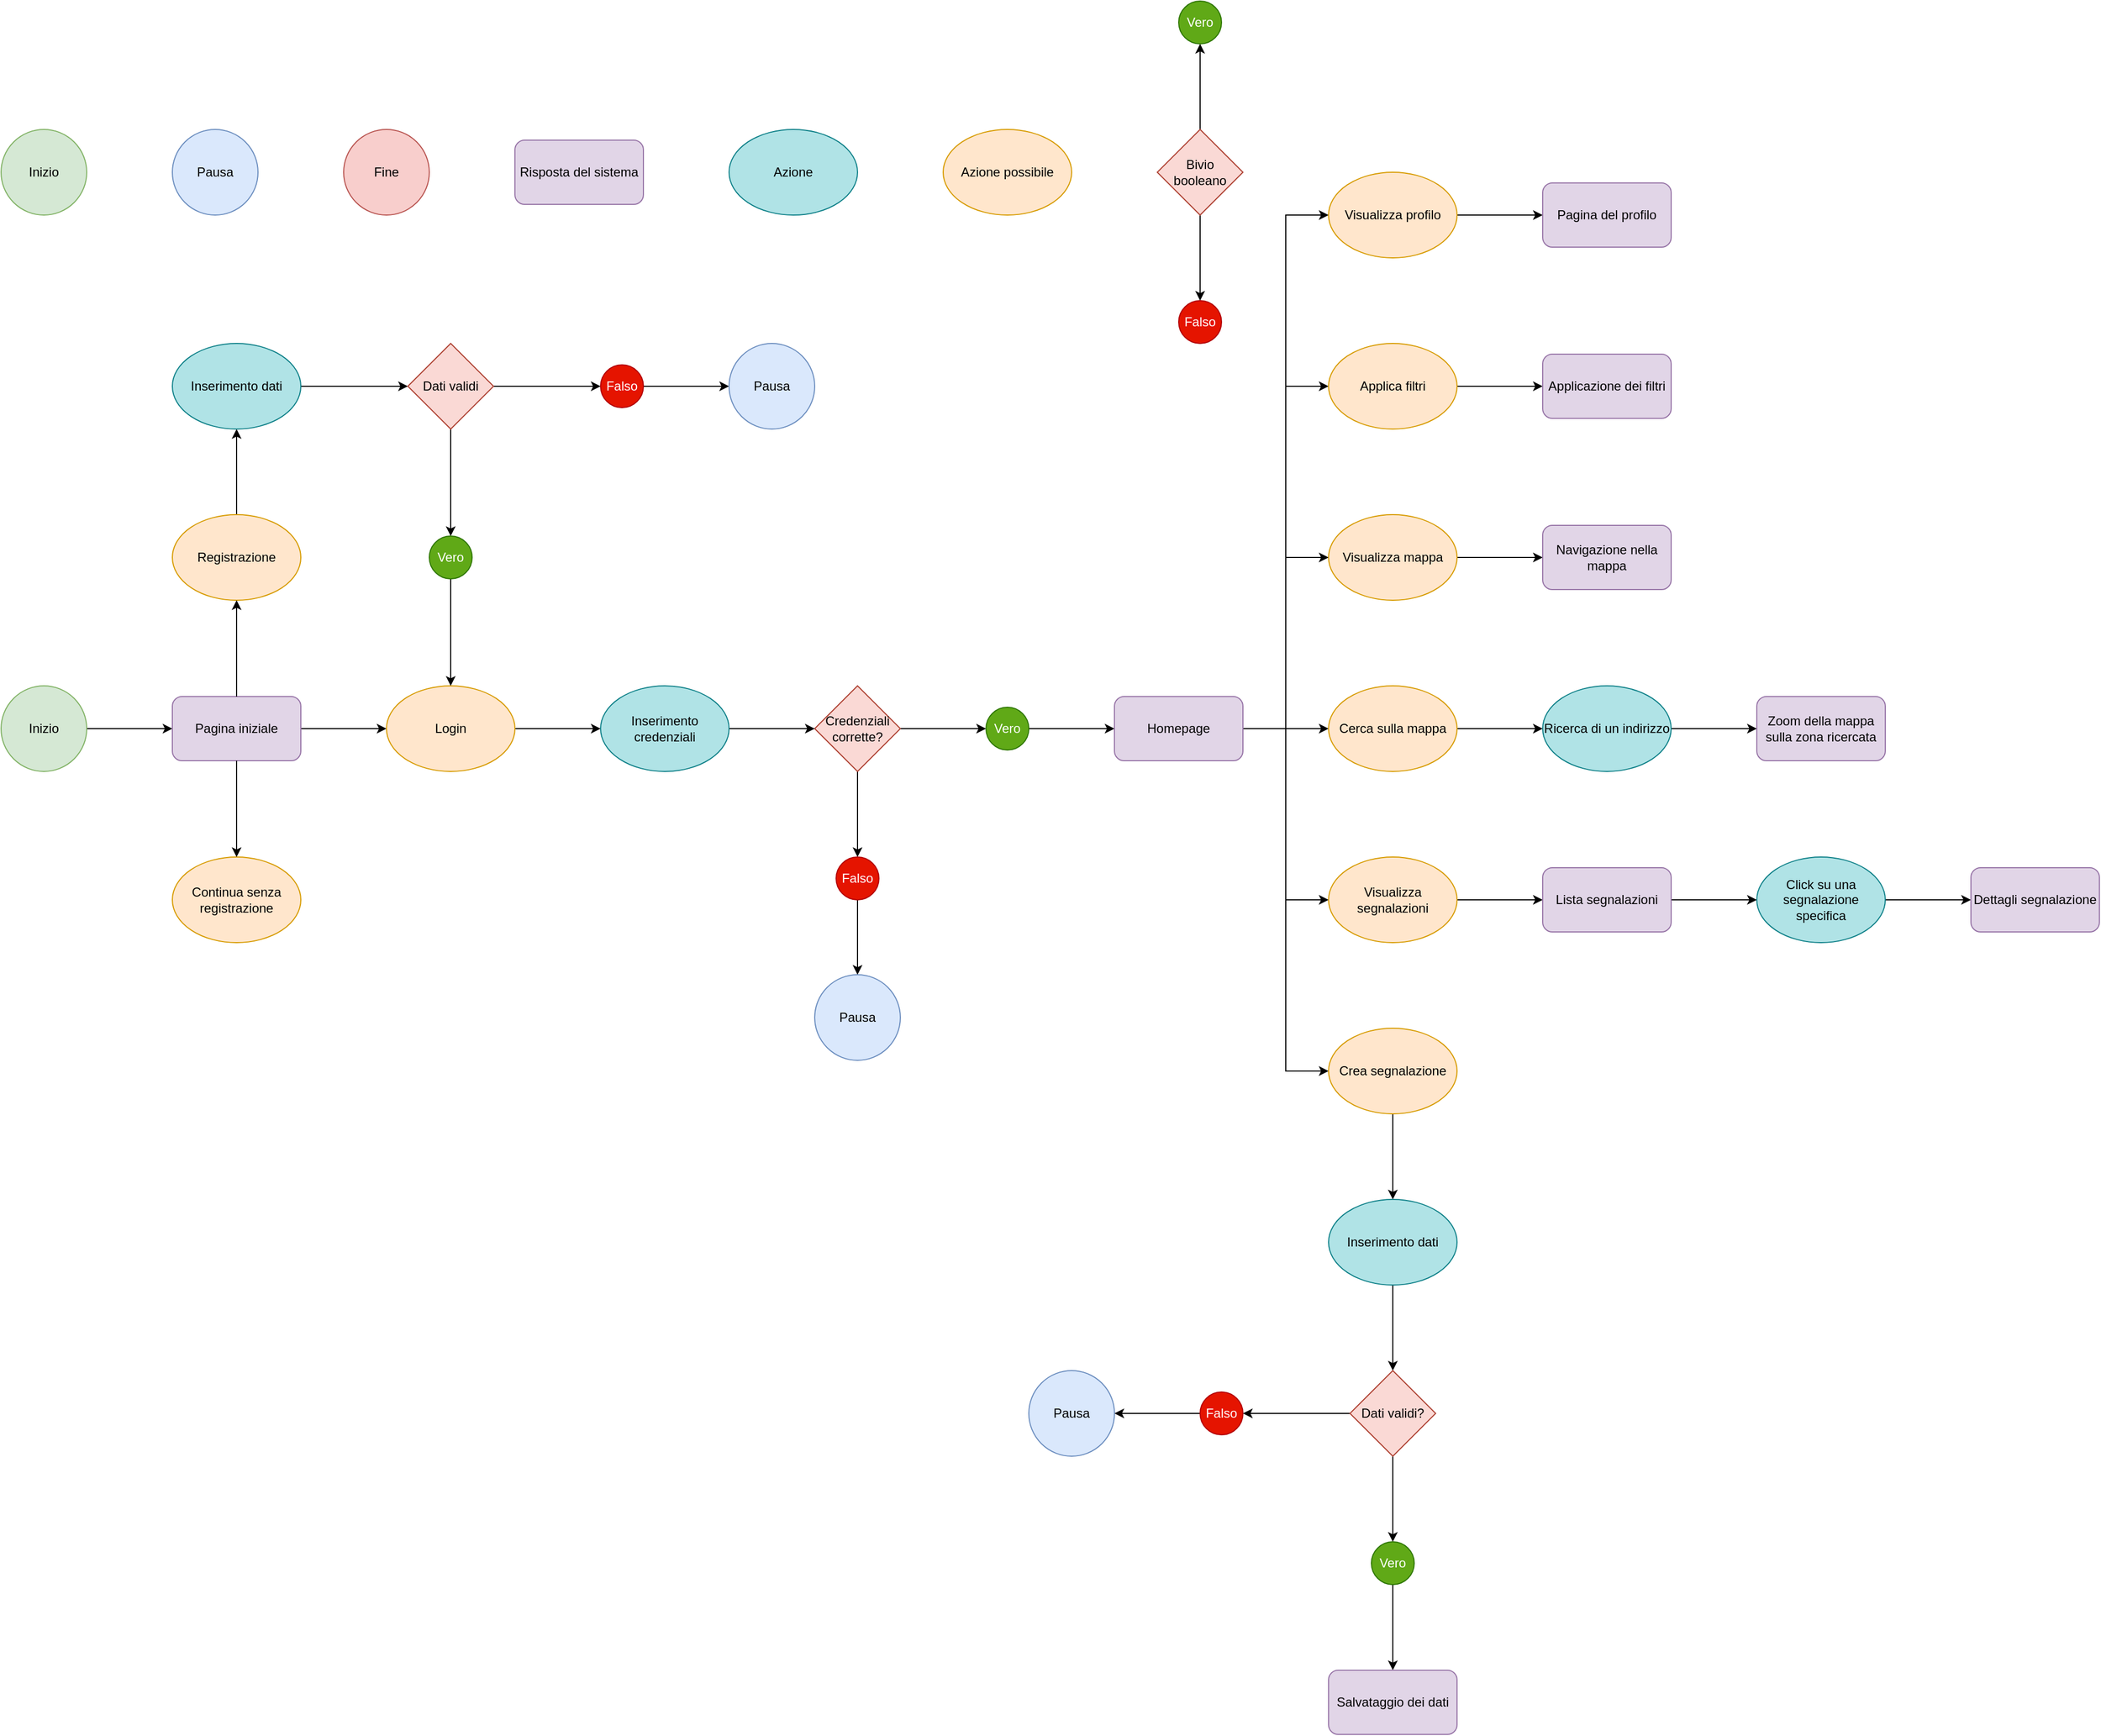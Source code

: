 <mxfile version="26.3.0">
  <diagram name="Pagina-1" id="Z8vDpIf7GxvNt3tFrhUK">
    <mxGraphModel dx="3473" dy="3042" grid="1" gridSize="10" guides="1" tooltips="1" connect="1" arrows="1" fold="1" page="1" pageScale="1" pageWidth="827" pageHeight="1169" math="0" shadow="0">
      <root>
        <mxCell id="0" />
        <mxCell id="1" parent="0" />
        <mxCell id="S9KXy8Z6tak_Gp8dZrwI-6" style="edgeStyle=orthogonalEdgeStyle;rounded=0;orthogonalLoop=1;jettySize=auto;html=1;entryX=0;entryY=0.5;entryDx=0;entryDy=0;exitX=1;exitY=0.5;exitDx=0;exitDy=0;" edge="1" parent="1" source="S9KXy8Z6tak_Gp8dZrwI-1" target="S9KXy8Z6tak_Gp8dZrwI-2">
          <mxGeometry relative="1" as="geometry" />
        </mxCell>
        <mxCell id="S9KXy8Z6tak_Gp8dZrwI-1" value="Inizio" style="ellipse;whiteSpace=wrap;html=1;aspect=fixed;fillColor=#d5e8d4;strokeColor=#82b366;" vertex="1" parent="1">
          <mxGeometry x="360" y="160" width="80" height="80" as="geometry" />
        </mxCell>
        <mxCell id="S9KXy8Z6tak_Gp8dZrwI-10" style="edgeStyle=orthogonalEdgeStyle;rounded=0;orthogonalLoop=1;jettySize=auto;html=1;entryX=0;entryY=0.5;entryDx=0;entryDy=0;exitX=1;exitY=0.5;exitDx=0;exitDy=0;" edge="1" parent="1" source="S9KXy8Z6tak_Gp8dZrwI-2" target="S9KXy8Z6tak_Gp8dZrwI-8">
          <mxGeometry relative="1" as="geometry" />
        </mxCell>
        <mxCell id="S9KXy8Z6tak_Gp8dZrwI-2" value="Pagina iniziale" style="rounded=1;whiteSpace=wrap;html=1;fillColor=#e1d5e7;strokeColor=#9673a6;" vertex="1" parent="1">
          <mxGeometry x="520" y="170" width="120" height="60" as="geometry" />
        </mxCell>
        <mxCell id="S9KXy8Z6tak_Gp8dZrwI-26" style="edgeStyle=orthogonalEdgeStyle;rounded=0;orthogonalLoop=1;jettySize=auto;html=1;exitX=0.5;exitY=0;exitDx=0;exitDy=0;entryX=0.5;entryY=1;entryDx=0;entryDy=0;" edge="1" parent="1" source="S9KXy8Z6tak_Gp8dZrwI-7" target="S9KXy8Z6tak_Gp8dZrwI-25">
          <mxGeometry relative="1" as="geometry" />
        </mxCell>
        <mxCell id="S9KXy8Z6tak_Gp8dZrwI-7" value="Registrazione" style="ellipse;whiteSpace=wrap;html=1;fillColor=#ffe6cc;strokeColor=#d79b00;" vertex="1" parent="1">
          <mxGeometry x="520" width="120" height="80" as="geometry" />
        </mxCell>
        <mxCell id="S9KXy8Z6tak_Gp8dZrwI-14" style="edgeStyle=orthogonalEdgeStyle;rounded=0;orthogonalLoop=1;jettySize=auto;html=1;exitX=1;exitY=0.5;exitDx=0;exitDy=0;entryX=0;entryY=0.5;entryDx=0;entryDy=0;" edge="1" parent="1" source="S9KXy8Z6tak_Gp8dZrwI-8" target="S9KXy8Z6tak_Gp8dZrwI-23">
          <mxGeometry relative="1" as="geometry">
            <mxPoint x="880" y="270" as="targetPoint" />
          </mxGeometry>
        </mxCell>
        <mxCell id="S9KXy8Z6tak_Gp8dZrwI-8" value="Login" style="ellipse;whiteSpace=wrap;html=1;fillColor=#ffe6cc;strokeColor=#d79b00;" vertex="1" parent="1">
          <mxGeometry x="720" y="160" width="120" height="80" as="geometry" />
        </mxCell>
        <mxCell id="S9KXy8Z6tak_Gp8dZrwI-9" value="Continua senza registrazione" style="ellipse;whiteSpace=wrap;html=1;fillColor=#ffe6cc;strokeColor=#d79b00;" vertex="1" parent="1">
          <mxGeometry x="520" y="320" width="120" height="80" as="geometry" />
        </mxCell>
        <mxCell id="S9KXy8Z6tak_Gp8dZrwI-11" value="" style="endArrow=classic;html=1;rounded=0;entryX=0.5;entryY=1;entryDx=0;entryDy=0;exitX=0.5;exitY=0;exitDx=0;exitDy=0;" edge="1" parent="1" source="S9KXy8Z6tak_Gp8dZrwI-2" target="S9KXy8Z6tak_Gp8dZrwI-7">
          <mxGeometry width="50" height="50" relative="1" as="geometry">
            <mxPoint x="580" y="320" as="sourcePoint" />
            <mxPoint x="630" y="270" as="targetPoint" />
            <Array as="points">
              <mxPoint x="580" y="120" />
            </Array>
          </mxGeometry>
        </mxCell>
        <mxCell id="S9KXy8Z6tak_Gp8dZrwI-12" value="" style="endArrow=classic;html=1;rounded=0;entryX=0.5;entryY=0;entryDx=0;entryDy=0;exitX=0.5;exitY=1;exitDx=0;exitDy=0;" edge="1" parent="1" source="S9KXy8Z6tak_Gp8dZrwI-2" target="S9KXy8Z6tak_Gp8dZrwI-9">
          <mxGeometry width="50" height="50" relative="1" as="geometry">
            <mxPoint x="580" y="320" as="sourcePoint" />
            <mxPoint x="630" y="270" as="targetPoint" />
            <Array as="points">
              <mxPoint x="580" y="280" />
            </Array>
          </mxGeometry>
        </mxCell>
        <mxCell id="S9KXy8Z6tak_Gp8dZrwI-16" style="edgeStyle=orthogonalEdgeStyle;rounded=0;orthogonalLoop=1;jettySize=auto;html=1;exitX=1;exitY=0.5;exitDx=0;exitDy=0;entryX=0;entryY=0.5;entryDx=0;entryDy=0;" edge="1" parent="1" source="S9KXy8Z6tak_Gp8dZrwI-13" target="S9KXy8Z6tak_Gp8dZrwI-15">
          <mxGeometry relative="1" as="geometry" />
        </mxCell>
        <mxCell id="S9KXy8Z6tak_Gp8dZrwI-17" style="edgeStyle=orthogonalEdgeStyle;rounded=0;orthogonalLoop=1;jettySize=auto;html=1;exitX=0.5;exitY=1;exitDx=0;exitDy=0;entryX=0.5;entryY=0;entryDx=0;entryDy=0;" edge="1" parent="1" source="S9KXy8Z6tak_Gp8dZrwI-13" target="S9KXy8Z6tak_Gp8dZrwI-18">
          <mxGeometry relative="1" as="geometry">
            <mxPoint x="960" y="320" as="targetPoint" />
          </mxGeometry>
        </mxCell>
        <mxCell id="S9KXy8Z6tak_Gp8dZrwI-13" value="Credenziali corrette?" style="rhombus;whiteSpace=wrap;html=1;fillColor=#fad9d5;strokeColor=#ae4132;" vertex="1" parent="1">
          <mxGeometry x="1120" y="160" width="80" height="80" as="geometry" />
        </mxCell>
        <mxCell id="S9KXy8Z6tak_Gp8dZrwI-22" style="edgeStyle=orthogonalEdgeStyle;rounded=0;orthogonalLoop=1;jettySize=auto;html=1;entryX=0;entryY=0.5;entryDx=0;entryDy=0;exitX=1;exitY=0.5;exitDx=0;exitDy=0;" edge="1" parent="1" source="S9KXy8Z6tak_Gp8dZrwI-15" target="S9KXy8Z6tak_Gp8dZrwI-21">
          <mxGeometry relative="1" as="geometry" />
        </mxCell>
        <mxCell id="S9KXy8Z6tak_Gp8dZrwI-15" value="Vero" style="ellipse;whiteSpace=wrap;html=1;aspect=fixed;fillColor=#60a917;fontColor=#ffffff;strokeColor=#2D7600;" vertex="1" parent="1">
          <mxGeometry x="1280" y="180" width="40" height="40" as="geometry" />
        </mxCell>
        <mxCell id="S9KXy8Z6tak_Gp8dZrwI-20" style="edgeStyle=orthogonalEdgeStyle;rounded=0;orthogonalLoop=1;jettySize=auto;html=1;exitX=0.5;exitY=1;exitDx=0;exitDy=0;entryX=0.5;entryY=0;entryDx=0;entryDy=0;" edge="1" parent="1" source="S9KXy8Z6tak_Gp8dZrwI-18" target="S9KXy8Z6tak_Gp8dZrwI-19">
          <mxGeometry relative="1" as="geometry" />
        </mxCell>
        <mxCell id="S9KXy8Z6tak_Gp8dZrwI-18" value="Falso" style="ellipse;whiteSpace=wrap;html=1;aspect=fixed;fillColor=#e51400;fontColor=#ffffff;strokeColor=#B20000;" vertex="1" parent="1">
          <mxGeometry x="1140" y="320" width="40" height="40" as="geometry" />
        </mxCell>
        <mxCell id="S9KXy8Z6tak_Gp8dZrwI-19" value="Pausa" style="ellipse;whiteSpace=wrap;html=1;aspect=fixed;fillColor=#dae8fc;strokeColor=#6c8ebf;" vertex="1" parent="1">
          <mxGeometry x="1120" y="430" width="80" height="80" as="geometry" />
        </mxCell>
        <mxCell id="S9KXy8Z6tak_Gp8dZrwI-44" style="edgeStyle=orthogonalEdgeStyle;rounded=0;orthogonalLoop=1;jettySize=auto;html=1;entryX=0;entryY=0.5;entryDx=0;entryDy=0;" edge="1" parent="1" source="S9KXy8Z6tak_Gp8dZrwI-21" target="S9KXy8Z6tak_Gp8dZrwI-39">
          <mxGeometry relative="1" as="geometry" />
        </mxCell>
        <mxCell id="S9KXy8Z6tak_Gp8dZrwI-45" style="edgeStyle=orthogonalEdgeStyle;rounded=0;orthogonalLoop=1;jettySize=auto;html=1;exitX=1;exitY=0.5;exitDx=0;exitDy=0;entryX=0;entryY=0.5;entryDx=0;entryDy=0;" edge="1" parent="1" source="S9KXy8Z6tak_Gp8dZrwI-21" target="S9KXy8Z6tak_Gp8dZrwI-38">
          <mxGeometry relative="1" as="geometry" />
        </mxCell>
        <mxCell id="S9KXy8Z6tak_Gp8dZrwI-46" style="edgeStyle=orthogonalEdgeStyle;rounded=0;orthogonalLoop=1;jettySize=auto;html=1;exitX=1;exitY=0.5;exitDx=0;exitDy=0;entryX=0;entryY=0.5;entryDx=0;entryDy=0;" edge="1" parent="1" source="S9KXy8Z6tak_Gp8dZrwI-21" target="S9KXy8Z6tak_Gp8dZrwI-37">
          <mxGeometry relative="1" as="geometry" />
        </mxCell>
        <mxCell id="S9KXy8Z6tak_Gp8dZrwI-47" style="edgeStyle=orthogonalEdgeStyle;rounded=0;orthogonalLoop=1;jettySize=auto;html=1;exitX=1;exitY=0.5;exitDx=0;exitDy=0;entryX=0;entryY=0.5;entryDx=0;entryDy=0;" edge="1" parent="1" source="S9KXy8Z6tak_Gp8dZrwI-21" target="S9KXy8Z6tak_Gp8dZrwI-41">
          <mxGeometry relative="1" as="geometry" />
        </mxCell>
        <mxCell id="S9KXy8Z6tak_Gp8dZrwI-48" style="edgeStyle=orthogonalEdgeStyle;rounded=0;orthogonalLoop=1;jettySize=auto;html=1;exitX=1;exitY=0.5;exitDx=0;exitDy=0;entryX=0;entryY=0.5;entryDx=0;entryDy=0;" edge="1" parent="1" source="S9KXy8Z6tak_Gp8dZrwI-21" target="S9KXy8Z6tak_Gp8dZrwI-40">
          <mxGeometry relative="1" as="geometry" />
        </mxCell>
        <mxCell id="S9KXy8Z6tak_Gp8dZrwI-49" style="edgeStyle=orthogonalEdgeStyle;rounded=0;orthogonalLoop=1;jettySize=auto;html=1;exitX=1;exitY=0.5;exitDx=0;exitDy=0;entryX=0;entryY=0.5;entryDx=0;entryDy=0;" edge="1" parent="1" source="S9KXy8Z6tak_Gp8dZrwI-21" target="S9KXy8Z6tak_Gp8dZrwI-36">
          <mxGeometry relative="1" as="geometry" />
        </mxCell>
        <mxCell id="S9KXy8Z6tak_Gp8dZrwI-21" value="Homepage" style="rounded=1;whiteSpace=wrap;html=1;fillColor=#e1d5e7;strokeColor=#9673a6;" vertex="1" parent="1">
          <mxGeometry x="1400" y="170" width="120" height="60" as="geometry" />
        </mxCell>
        <mxCell id="S9KXy8Z6tak_Gp8dZrwI-24" style="edgeStyle=orthogonalEdgeStyle;rounded=0;orthogonalLoop=1;jettySize=auto;html=1;exitX=1;exitY=0.5;exitDx=0;exitDy=0;entryX=0;entryY=0.5;entryDx=0;entryDy=0;" edge="1" parent="1" source="S9KXy8Z6tak_Gp8dZrwI-23" target="S9KXy8Z6tak_Gp8dZrwI-13">
          <mxGeometry relative="1" as="geometry" />
        </mxCell>
        <mxCell id="S9KXy8Z6tak_Gp8dZrwI-23" value="Inserimento credenziali" style="ellipse;whiteSpace=wrap;html=1;fillColor=#b0e3e6;strokeColor=#0e8088;" vertex="1" parent="1">
          <mxGeometry x="920" y="160" width="120" height="80" as="geometry" />
        </mxCell>
        <mxCell id="S9KXy8Z6tak_Gp8dZrwI-28" style="edgeStyle=orthogonalEdgeStyle;rounded=0;orthogonalLoop=1;jettySize=auto;html=1;exitX=1;exitY=0.5;exitDx=0;exitDy=0;entryX=0;entryY=0.5;entryDx=0;entryDy=0;" edge="1" parent="1" source="S9KXy8Z6tak_Gp8dZrwI-25" target="S9KXy8Z6tak_Gp8dZrwI-27">
          <mxGeometry relative="1" as="geometry" />
        </mxCell>
        <mxCell id="S9KXy8Z6tak_Gp8dZrwI-25" value="Inserimento dati" style="ellipse;whiteSpace=wrap;html=1;fillColor=#b0e3e6;strokeColor=#0e8088;" vertex="1" parent="1">
          <mxGeometry x="520" y="-160" width="120" height="80" as="geometry" />
        </mxCell>
        <mxCell id="S9KXy8Z6tak_Gp8dZrwI-30" style="edgeStyle=orthogonalEdgeStyle;rounded=0;orthogonalLoop=1;jettySize=auto;html=1;exitX=1;exitY=0.5;exitDx=0;exitDy=0;entryX=0;entryY=0.5;entryDx=0;entryDy=0;" edge="1" parent="1" source="S9KXy8Z6tak_Gp8dZrwI-27" target="S9KXy8Z6tak_Gp8dZrwI-29">
          <mxGeometry relative="1" as="geometry" />
        </mxCell>
        <mxCell id="S9KXy8Z6tak_Gp8dZrwI-34" style="edgeStyle=orthogonalEdgeStyle;rounded=0;orthogonalLoop=1;jettySize=auto;html=1;exitX=0.5;exitY=1;exitDx=0;exitDy=0;entryX=0.5;entryY=0;entryDx=0;entryDy=0;" edge="1" parent="1" source="S9KXy8Z6tak_Gp8dZrwI-27" target="S9KXy8Z6tak_Gp8dZrwI-33">
          <mxGeometry relative="1" as="geometry" />
        </mxCell>
        <mxCell id="S9KXy8Z6tak_Gp8dZrwI-27" value="Dati validi" style="rhombus;whiteSpace=wrap;html=1;fillColor=#fad9d5;strokeColor=#ae4132;" vertex="1" parent="1">
          <mxGeometry x="740" y="-160" width="80" height="80" as="geometry" />
        </mxCell>
        <mxCell id="S9KXy8Z6tak_Gp8dZrwI-32" style="edgeStyle=orthogonalEdgeStyle;rounded=0;orthogonalLoop=1;jettySize=auto;html=1;entryX=0;entryY=0.5;entryDx=0;entryDy=0;exitX=1;exitY=0.5;exitDx=0;exitDy=0;" edge="1" parent="1" source="S9KXy8Z6tak_Gp8dZrwI-29" target="S9KXy8Z6tak_Gp8dZrwI-31">
          <mxGeometry relative="1" as="geometry" />
        </mxCell>
        <mxCell id="S9KXy8Z6tak_Gp8dZrwI-29" value="Falso" style="ellipse;whiteSpace=wrap;html=1;aspect=fixed;fillColor=#e51400;fontColor=#ffffff;strokeColor=#B20000;" vertex="1" parent="1">
          <mxGeometry x="920" y="-140" width="40" height="40" as="geometry" />
        </mxCell>
        <mxCell id="S9KXy8Z6tak_Gp8dZrwI-31" value="Pausa" style="ellipse;whiteSpace=wrap;html=1;aspect=fixed;fillColor=#dae8fc;strokeColor=#6c8ebf;" vertex="1" parent="1">
          <mxGeometry x="1040" y="-160" width="80" height="80" as="geometry" />
        </mxCell>
        <mxCell id="S9KXy8Z6tak_Gp8dZrwI-35" style="edgeStyle=orthogonalEdgeStyle;rounded=0;orthogonalLoop=1;jettySize=auto;html=1;exitX=0.5;exitY=1;exitDx=0;exitDy=0;entryX=0.5;entryY=0;entryDx=0;entryDy=0;" edge="1" parent="1" source="S9KXy8Z6tak_Gp8dZrwI-33" target="S9KXy8Z6tak_Gp8dZrwI-8">
          <mxGeometry relative="1" as="geometry" />
        </mxCell>
        <mxCell id="S9KXy8Z6tak_Gp8dZrwI-33" value="Vero" style="ellipse;whiteSpace=wrap;html=1;aspect=fixed;fillColor=#60a917;fontColor=#ffffff;strokeColor=#2D7600;" vertex="1" parent="1">
          <mxGeometry x="760" y="20" width="40" height="40" as="geometry" />
        </mxCell>
        <mxCell id="S9KXy8Z6tak_Gp8dZrwI-53" style="edgeStyle=orthogonalEdgeStyle;rounded=0;orthogonalLoop=1;jettySize=auto;html=1;exitX=0.5;exitY=1;exitDx=0;exitDy=0;entryX=0.5;entryY=0;entryDx=0;entryDy=0;" edge="1" parent="1" source="S9KXy8Z6tak_Gp8dZrwI-36" target="S9KXy8Z6tak_Gp8dZrwI-52">
          <mxGeometry relative="1" as="geometry" />
        </mxCell>
        <mxCell id="S9KXy8Z6tak_Gp8dZrwI-36" value="Crea segnalazione" style="ellipse;whiteSpace=wrap;html=1;fillColor=#ffe6cc;strokeColor=#d79b00;" vertex="1" parent="1">
          <mxGeometry x="1600" y="480" width="120" height="80" as="geometry" />
        </mxCell>
        <mxCell id="S9KXy8Z6tak_Gp8dZrwI-51" style="edgeStyle=orthogonalEdgeStyle;rounded=0;orthogonalLoop=1;jettySize=auto;html=1;exitX=1;exitY=0.5;exitDx=0;exitDy=0;entryX=0;entryY=0.5;entryDx=0;entryDy=0;" edge="1" parent="1" source="S9KXy8Z6tak_Gp8dZrwI-37" target="S9KXy8Z6tak_Gp8dZrwI-50">
          <mxGeometry relative="1" as="geometry" />
        </mxCell>
        <mxCell id="S9KXy8Z6tak_Gp8dZrwI-37" value="Visualizza mappa" style="ellipse;whiteSpace=wrap;html=1;fillColor=#ffe6cc;strokeColor=#d79b00;" vertex="1" parent="1">
          <mxGeometry x="1600" width="120" height="80" as="geometry" />
        </mxCell>
        <mxCell id="S9KXy8Z6tak_Gp8dZrwI-82" style="edgeStyle=orthogonalEdgeStyle;rounded=0;orthogonalLoop=1;jettySize=auto;html=1;exitX=1;exitY=0.5;exitDx=0;exitDy=0;entryX=0;entryY=0.5;entryDx=0;entryDy=0;" edge="1" parent="1" source="S9KXy8Z6tak_Gp8dZrwI-38" target="S9KXy8Z6tak_Gp8dZrwI-81">
          <mxGeometry relative="1" as="geometry" />
        </mxCell>
        <mxCell id="S9KXy8Z6tak_Gp8dZrwI-38" value="Visualizza profilo" style="ellipse;whiteSpace=wrap;html=1;fillColor=#ffe6cc;strokeColor=#d79b00;" vertex="1" parent="1">
          <mxGeometry x="1600" y="-320" width="120" height="80" as="geometry" />
        </mxCell>
        <mxCell id="S9KXy8Z6tak_Gp8dZrwI-43" style="edgeStyle=orthogonalEdgeStyle;rounded=0;orthogonalLoop=1;jettySize=auto;html=1;exitX=1;exitY=0.5;exitDx=0;exitDy=0;entryX=0;entryY=0.5;entryDx=0;entryDy=0;" edge="1" parent="1" source="S9KXy8Z6tak_Gp8dZrwI-39" target="S9KXy8Z6tak_Gp8dZrwI-42">
          <mxGeometry relative="1" as="geometry" />
        </mxCell>
        <mxCell id="S9KXy8Z6tak_Gp8dZrwI-39" value="Applica filtri" style="ellipse;whiteSpace=wrap;html=1;fillColor=#ffe6cc;strokeColor=#d79b00;" vertex="1" parent="1">
          <mxGeometry x="1600" y="-160" width="120" height="80" as="geometry" />
        </mxCell>
        <mxCell id="S9KXy8Z6tak_Gp8dZrwI-65" style="edgeStyle=orthogonalEdgeStyle;rounded=0;orthogonalLoop=1;jettySize=auto;html=1;exitX=1;exitY=0.5;exitDx=0;exitDy=0;entryX=0;entryY=0.5;entryDx=0;entryDy=0;" edge="1" parent="1" source="S9KXy8Z6tak_Gp8dZrwI-40" target="S9KXy8Z6tak_Gp8dZrwI-64">
          <mxGeometry relative="1" as="geometry" />
        </mxCell>
        <mxCell id="S9KXy8Z6tak_Gp8dZrwI-40" value="Visualizza segnalazioni" style="ellipse;whiteSpace=wrap;html=1;fillColor=#ffe6cc;strokeColor=#d79b00;" vertex="1" parent="1">
          <mxGeometry x="1600" y="320" width="120" height="80" as="geometry" />
        </mxCell>
        <mxCell id="S9KXy8Z6tak_Gp8dZrwI-84" style="edgeStyle=orthogonalEdgeStyle;rounded=0;orthogonalLoop=1;jettySize=auto;html=1;exitX=1;exitY=0.5;exitDx=0;exitDy=0;entryX=0;entryY=0.5;entryDx=0;entryDy=0;" edge="1" parent="1" source="S9KXy8Z6tak_Gp8dZrwI-41" target="S9KXy8Z6tak_Gp8dZrwI-83">
          <mxGeometry relative="1" as="geometry" />
        </mxCell>
        <mxCell id="S9KXy8Z6tak_Gp8dZrwI-41" value="Cerca sulla mappa" style="ellipse;whiteSpace=wrap;html=1;fillColor=#ffe6cc;strokeColor=#d79b00;" vertex="1" parent="1">
          <mxGeometry x="1600" y="160" width="120" height="80" as="geometry" />
        </mxCell>
        <mxCell id="S9KXy8Z6tak_Gp8dZrwI-42" value="Applicazione dei filtri" style="rounded=1;whiteSpace=wrap;html=1;fillColor=#e1d5e7;strokeColor=#9673a6;" vertex="1" parent="1">
          <mxGeometry x="1800" y="-150" width="120" height="60" as="geometry" />
        </mxCell>
        <mxCell id="S9KXy8Z6tak_Gp8dZrwI-50" value="Navigazione nella mappa" style="rounded=1;whiteSpace=wrap;html=1;fillColor=#e1d5e7;strokeColor=#9673a6;" vertex="1" parent="1">
          <mxGeometry x="1800" y="10" width="120" height="60" as="geometry" />
        </mxCell>
        <mxCell id="S9KXy8Z6tak_Gp8dZrwI-55" style="edgeStyle=orthogonalEdgeStyle;rounded=0;orthogonalLoop=1;jettySize=auto;html=1;exitX=0.5;exitY=1;exitDx=0;exitDy=0;entryX=0.5;entryY=0;entryDx=0;entryDy=0;" edge="1" parent="1" source="S9KXy8Z6tak_Gp8dZrwI-52" target="S9KXy8Z6tak_Gp8dZrwI-54">
          <mxGeometry relative="1" as="geometry" />
        </mxCell>
        <mxCell id="S9KXy8Z6tak_Gp8dZrwI-52" value="Inserimento dati" style="ellipse;whiteSpace=wrap;html=1;fillColor=#b0e3e6;strokeColor=#0e8088;" vertex="1" parent="1">
          <mxGeometry x="1600" y="640" width="120" height="80" as="geometry" />
        </mxCell>
        <mxCell id="S9KXy8Z6tak_Gp8dZrwI-57" style="edgeStyle=orthogonalEdgeStyle;rounded=0;orthogonalLoop=1;jettySize=auto;html=1;exitX=0.5;exitY=1;exitDx=0;exitDy=0;entryX=0.5;entryY=0;entryDx=0;entryDy=0;" edge="1" parent="1" source="S9KXy8Z6tak_Gp8dZrwI-54" target="S9KXy8Z6tak_Gp8dZrwI-56">
          <mxGeometry relative="1" as="geometry" />
        </mxCell>
        <mxCell id="S9KXy8Z6tak_Gp8dZrwI-60" style="edgeStyle=orthogonalEdgeStyle;rounded=0;orthogonalLoop=1;jettySize=auto;html=1;exitX=0;exitY=0.5;exitDx=0;exitDy=0;entryX=1;entryY=0.5;entryDx=0;entryDy=0;" edge="1" parent="1" source="S9KXy8Z6tak_Gp8dZrwI-54" target="S9KXy8Z6tak_Gp8dZrwI-58">
          <mxGeometry relative="1" as="geometry" />
        </mxCell>
        <mxCell id="S9KXy8Z6tak_Gp8dZrwI-54" value="Dati validi?" style="rhombus;whiteSpace=wrap;html=1;fillColor=#fad9d5;strokeColor=#ae4132;" vertex="1" parent="1">
          <mxGeometry x="1620" y="800" width="80" height="80" as="geometry" />
        </mxCell>
        <mxCell id="S9KXy8Z6tak_Gp8dZrwI-63" style="edgeStyle=orthogonalEdgeStyle;rounded=0;orthogonalLoop=1;jettySize=auto;html=1;exitX=0.5;exitY=1;exitDx=0;exitDy=0;entryX=0.5;entryY=0;entryDx=0;entryDy=0;" edge="1" parent="1" source="S9KXy8Z6tak_Gp8dZrwI-56" target="S9KXy8Z6tak_Gp8dZrwI-62">
          <mxGeometry relative="1" as="geometry" />
        </mxCell>
        <mxCell id="S9KXy8Z6tak_Gp8dZrwI-56" value="Vero" style="ellipse;whiteSpace=wrap;html=1;aspect=fixed;fillColor=#60a917;fontColor=#ffffff;strokeColor=#2D7600;" vertex="1" parent="1">
          <mxGeometry x="1640" y="960" width="40" height="40" as="geometry" />
        </mxCell>
        <mxCell id="S9KXy8Z6tak_Gp8dZrwI-61" style="edgeStyle=orthogonalEdgeStyle;rounded=0;orthogonalLoop=1;jettySize=auto;html=1;entryX=1;entryY=0.5;entryDx=0;entryDy=0;" edge="1" parent="1" source="S9KXy8Z6tak_Gp8dZrwI-58" target="S9KXy8Z6tak_Gp8dZrwI-59">
          <mxGeometry relative="1" as="geometry" />
        </mxCell>
        <mxCell id="S9KXy8Z6tak_Gp8dZrwI-58" value="Falso" style="ellipse;whiteSpace=wrap;html=1;aspect=fixed;fillColor=#e51400;fontColor=#ffffff;strokeColor=#B20000;" vertex="1" parent="1">
          <mxGeometry x="1480" y="820" width="40" height="40" as="geometry" />
        </mxCell>
        <mxCell id="S9KXy8Z6tak_Gp8dZrwI-59" value="Pausa" style="ellipse;whiteSpace=wrap;html=1;aspect=fixed;fillColor=#dae8fc;strokeColor=#6c8ebf;" vertex="1" parent="1">
          <mxGeometry x="1320" y="800" width="80" height="80" as="geometry" />
        </mxCell>
        <mxCell id="S9KXy8Z6tak_Gp8dZrwI-62" value="Salvataggio dei dati" style="rounded=1;whiteSpace=wrap;html=1;fillColor=#e1d5e7;strokeColor=#9673a6;" vertex="1" parent="1">
          <mxGeometry x="1600" y="1080" width="120" height="60" as="geometry" />
        </mxCell>
        <mxCell id="S9KXy8Z6tak_Gp8dZrwI-67" style="edgeStyle=orthogonalEdgeStyle;rounded=0;orthogonalLoop=1;jettySize=auto;html=1;entryX=0;entryY=0.5;entryDx=0;entryDy=0;" edge="1" parent="1" source="S9KXy8Z6tak_Gp8dZrwI-64" target="S9KXy8Z6tak_Gp8dZrwI-66">
          <mxGeometry relative="1" as="geometry" />
        </mxCell>
        <mxCell id="S9KXy8Z6tak_Gp8dZrwI-64" value="Lista segnalazioni" style="rounded=1;whiteSpace=wrap;html=1;fillColor=#e1d5e7;strokeColor=#9673a6;" vertex="1" parent="1">
          <mxGeometry x="1800" y="330" width="120" height="60" as="geometry" />
        </mxCell>
        <mxCell id="S9KXy8Z6tak_Gp8dZrwI-69" style="edgeStyle=orthogonalEdgeStyle;rounded=0;orthogonalLoop=1;jettySize=auto;html=1;exitX=1;exitY=0.5;exitDx=0;exitDy=0;entryX=0;entryY=0.5;entryDx=0;entryDy=0;" edge="1" parent="1" source="S9KXy8Z6tak_Gp8dZrwI-66" target="S9KXy8Z6tak_Gp8dZrwI-68">
          <mxGeometry relative="1" as="geometry" />
        </mxCell>
        <mxCell id="S9KXy8Z6tak_Gp8dZrwI-66" value="Click su una segnalazione specifica" style="ellipse;whiteSpace=wrap;html=1;fillColor=#b0e3e6;strokeColor=#0e8088;" vertex="1" parent="1">
          <mxGeometry x="2000" y="320" width="120" height="80" as="geometry" />
        </mxCell>
        <mxCell id="S9KXy8Z6tak_Gp8dZrwI-68" value="Dettagli segnalazione" style="rounded=1;whiteSpace=wrap;html=1;fillColor=#e1d5e7;strokeColor=#9673a6;" vertex="1" parent="1">
          <mxGeometry x="2200" y="330" width="120" height="60" as="geometry" />
        </mxCell>
        <mxCell id="S9KXy8Z6tak_Gp8dZrwI-70" value="Inizio" style="ellipse;whiteSpace=wrap;html=1;aspect=fixed;fillColor=#d5e8d4;strokeColor=#82b366;" vertex="1" parent="1">
          <mxGeometry x="360" y="-360" width="80" height="80" as="geometry" />
        </mxCell>
        <mxCell id="S9KXy8Z6tak_Gp8dZrwI-71" value="Pausa" style="ellipse;whiteSpace=wrap;html=1;aspect=fixed;fillColor=#dae8fc;strokeColor=#6c8ebf;" vertex="1" parent="1">
          <mxGeometry x="520" y="-360" width="80" height="80" as="geometry" />
        </mxCell>
        <mxCell id="S9KXy8Z6tak_Gp8dZrwI-72" value="Fine" style="ellipse;whiteSpace=wrap;html=1;aspect=fixed;fillColor=#f8cecc;strokeColor=#b85450;" vertex="1" parent="1">
          <mxGeometry x="680" y="-360" width="80" height="80" as="geometry" />
        </mxCell>
        <mxCell id="S9KXy8Z6tak_Gp8dZrwI-73" value="Risposta del sistema" style="rounded=1;whiteSpace=wrap;html=1;fillColor=#e1d5e7;strokeColor=#9673a6;" vertex="1" parent="1">
          <mxGeometry x="840" y="-350" width="120" height="60" as="geometry" />
        </mxCell>
        <mxCell id="S9KXy8Z6tak_Gp8dZrwI-74" value="Azione" style="ellipse;whiteSpace=wrap;html=1;fillColor=#b0e3e6;strokeColor=#0e8088;" vertex="1" parent="1">
          <mxGeometry x="1040" y="-360" width="120" height="80" as="geometry" />
        </mxCell>
        <mxCell id="S9KXy8Z6tak_Gp8dZrwI-75" value="Azione possibile" style="ellipse;whiteSpace=wrap;html=1;fillColor=#ffe6cc;strokeColor=#d79b00;" vertex="1" parent="1">
          <mxGeometry x="1240" y="-360" width="120" height="80" as="geometry" />
        </mxCell>
        <mxCell id="S9KXy8Z6tak_Gp8dZrwI-79" style="edgeStyle=orthogonalEdgeStyle;rounded=0;orthogonalLoop=1;jettySize=auto;html=1;exitX=0.5;exitY=0;exitDx=0;exitDy=0;entryX=0.5;entryY=1;entryDx=0;entryDy=0;" edge="1" parent="1" source="S9KXy8Z6tak_Gp8dZrwI-76" target="S9KXy8Z6tak_Gp8dZrwI-77">
          <mxGeometry relative="1" as="geometry" />
        </mxCell>
        <mxCell id="S9KXy8Z6tak_Gp8dZrwI-80" style="edgeStyle=orthogonalEdgeStyle;rounded=0;orthogonalLoop=1;jettySize=auto;html=1;exitX=0.5;exitY=1;exitDx=0;exitDy=0;entryX=0.5;entryY=0;entryDx=0;entryDy=0;" edge="1" parent="1" source="S9KXy8Z6tak_Gp8dZrwI-76" target="S9KXy8Z6tak_Gp8dZrwI-78">
          <mxGeometry relative="1" as="geometry" />
        </mxCell>
        <mxCell id="S9KXy8Z6tak_Gp8dZrwI-76" value="Bivio booleano" style="rhombus;whiteSpace=wrap;html=1;fillColor=#fad9d5;strokeColor=#ae4132;" vertex="1" parent="1">
          <mxGeometry x="1440" y="-360" width="80" height="80" as="geometry" />
        </mxCell>
        <mxCell id="S9KXy8Z6tak_Gp8dZrwI-77" value="Vero" style="ellipse;whiteSpace=wrap;html=1;aspect=fixed;fillColor=#60a917;fontColor=#ffffff;strokeColor=#2D7600;" vertex="1" parent="1">
          <mxGeometry x="1460" y="-480" width="40" height="40" as="geometry" />
        </mxCell>
        <mxCell id="S9KXy8Z6tak_Gp8dZrwI-78" value="Falso" style="ellipse;whiteSpace=wrap;html=1;aspect=fixed;fillColor=#e51400;fontColor=#ffffff;strokeColor=#B20000;" vertex="1" parent="1">
          <mxGeometry x="1460" y="-200" width="40" height="40" as="geometry" />
        </mxCell>
        <mxCell id="S9KXy8Z6tak_Gp8dZrwI-81" value="Pagina del profilo" style="rounded=1;whiteSpace=wrap;html=1;fillColor=#e1d5e7;strokeColor=#9673a6;" vertex="1" parent="1">
          <mxGeometry x="1800" y="-310" width="120" height="60" as="geometry" />
        </mxCell>
        <mxCell id="S9KXy8Z6tak_Gp8dZrwI-86" style="edgeStyle=orthogonalEdgeStyle;rounded=0;orthogonalLoop=1;jettySize=auto;html=1;exitX=1;exitY=0.5;exitDx=0;exitDy=0;entryX=0;entryY=0.5;entryDx=0;entryDy=0;" edge="1" parent="1" source="S9KXy8Z6tak_Gp8dZrwI-83" target="S9KXy8Z6tak_Gp8dZrwI-85">
          <mxGeometry relative="1" as="geometry" />
        </mxCell>
        <mxCell id="S9KXy8Z6tak_Gp8dZrwI-83" value="Ricerca di un indirizzo" style="ellipse;whiteSpace=wrap;html=1;fillColor=#b0e3e6;strokeColor=#0e8088;" vertex="1" parent="1">
          <mxGeometry x="1800" y="160" width="120" height="80" as="geometry" />
        </mxCell>
        <mxCell id="S9KXy8Z6tak_Gp8dZrwI-85" value="Zoom della mappa sulla zona ricercata" style="rounded=1;whiteSpace=wrap;html=1;fillColor=#e1d5e7;strokeColor=#9673a6;" vertex="1" parent="1">
          <mxGeometry x="2000" y="170" width="120" height="60" as="geometry" />
        </mxCell>
      </root>
    </mxGraphModel>
  </diagram>
</mxfile>
